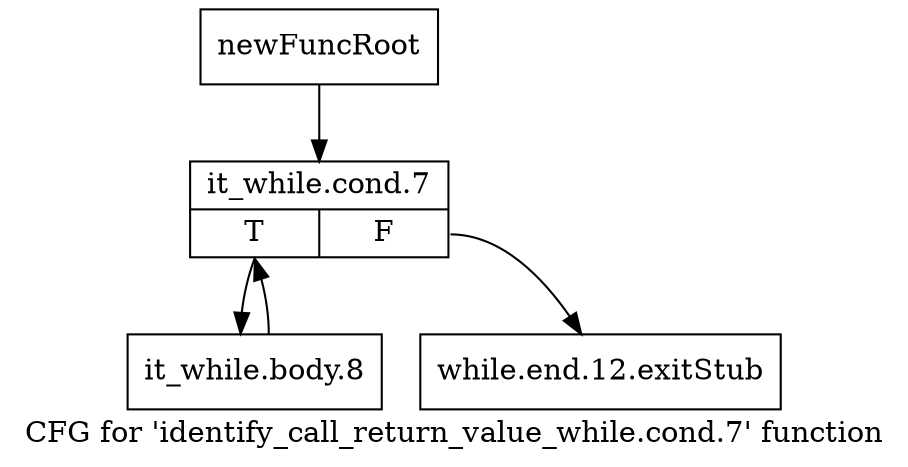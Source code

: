 digraph "CFG for 'identify_call_return_value_while.cond.7' function" {
	label="CFG for 'identify_call_return_value_while.cond.7' function";

	Node0xc28f4b0 [shape=record,label="{newFuncRoot}"];
	Node0xc28f4b0 -> Node0xc28f550;
	Node0xc28f500 [shape=record,label="{while.end.12.exitStub}"];
	Node0xc28f550 [shape=record,label="{it_while.cond.7|{<s0>T|<s1>F}}"];
	Node0xc28f550:s0 -> Node0xc28f5a0;
	Node0xc28f550:s1 -> Node0xc28f500;
	Node0xc28f5a0 [shape=record,label="{it_while.body.8}"];
	Node0xc28f5a0 -> Node0xc28f550;
}
